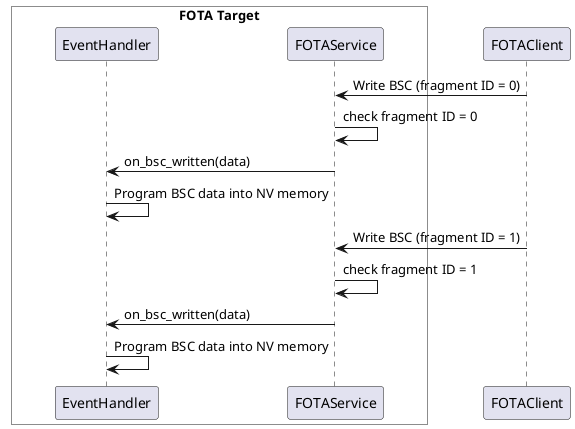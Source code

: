 @startuml
skinparam ParticipantPadding 40
skinparam BoxPadding 10

box "FOTA Target" #White
participant EventHandler as eh
participant FOTAService as fotasvc
end box
participant FOTAClient as fotaclient

fotaclient -> fotasvc : Write BSC (fragment ID = 0)
fotasvc -> fotasvc: check fragment ID = 0
fotasvc -> eh: on_bsc_written(data)
eh -> eh : Program BSC data into NV memory
fotaclient -> fotasvc: Write BSC (fragment ID = 1)
fotasvc -> fotasvc: check fragment ID = 1
fotasvc -> eh: on_bsc_written(data)
eh -> eh : Program BSC data into NV memory
@enduml